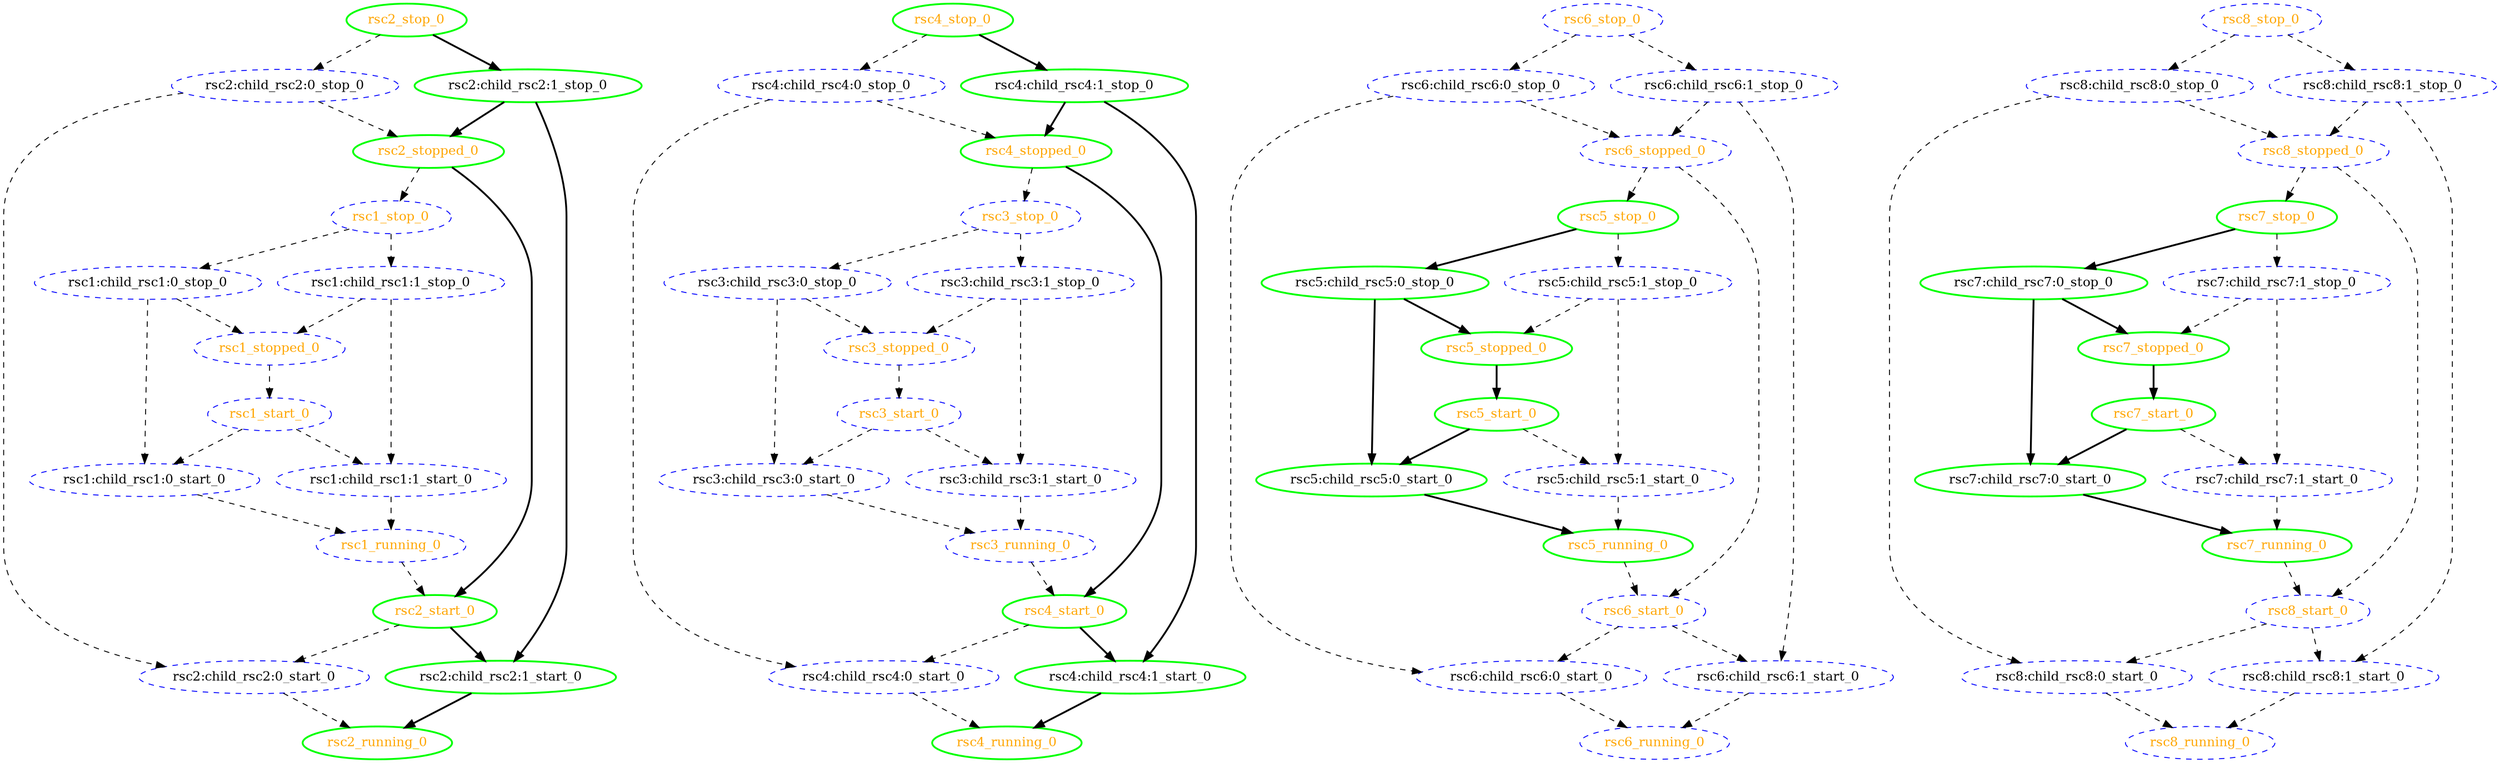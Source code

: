 digraph "g" {
	size = "30,30"
"rsc1:child_rsc1:0_stop_0" [ style="dashed" color="blue" fontcolor="black" ]
"rsc1:child_rsc1:0_start_0" [ style="dashed" color="blue" fontcolor="black" ]
"rsc1:child_rsc1:1_stop_0" [ style="dashed" color="blue" fontcolor="black" ]
"rsc1:child_rsc1:1_start_0" [ style="dashed" color="blue" fontcolor="black" ]
"rsc1_start_0" [ style="dashed" color="blue" fontcolor="orange" ]
"rsc1_running_0" [ style="dashed" color="blue" fontcolor="orange" ]
"rsc1_stop_0" [ style="dashed" color="blue" fontcolor="orange" ]
"rsc1_stopped_0" [ style="dashed" color="blue" fontcolor="orange" ]
"rsc2:child_rsc2:0_stop_0" [ style="dashed" color="blue" fontcolor="black" ]
"rsc2:child_rsc2:0_start_0" [ style="dashed" color="blue" fontcolor="black" ]
"rsc2:child_rsc2:1_stop_0" [ tooltip="node1" style=bold color="green" fontcolor="black" ]
"rsc2:child_rsc2:1_start_0" [ tooltip="node2" style=bold color="green" fontcolor="black" ]
"rsc2_start_0" [ tooltip="" style=bold color="green" fontcolor="orange" ]
"rsc2_running_0" [ tooltip="" style=bold color="green" fontcolor="orange" ]
"rsc2_stop_0" [ tooltip="" style=bold color="green" fontcolor="orange" ]
"rsc2_stopped_0" [ tooltip="" style=bold color="green" fontcolor="orange" ]
"rsc3:child_rsc3:0_stop_0" [ style="dashed" color="blue" fontcolor="black" ]
"rsc3:child_rsc3:0_start_0" [ style="dashed" color="blue" fontcolor="black" ]
"rsc3:child_rsc3:1_stop_0" [ style="dashed" color="blue" fontcolor="black" ]
"rsc3:child_rsc3:1_start_0" [ style="dashed" color="blue" fontcolor="black" ]
"rsc3_start_0" [ style="dashed" color="blue" fontcolor="orange" ]
"rsc3_running_0" [ style="dashed" color="blue" fontcolor="orange" ]
"rsc3_stop_0" [ style="dashed" color="blue" fontcolor="orange" ]
"rsc3_stopped_0" [ style="dashed" color="blue" fontcolor="orange" ]
"rsc4:child_rsc4:0_stop_0" [ style="dashed" color="blue" fontcolor="black" ]
"rsc4:child_rsc4:0_start_0" [ style="dashed" color="blue" fontcolor="black" ]
"rsc4:child_rsc4:1_stop_0" [ tooltip="node1" style=bold color="green" fontcolor="black" ]
"rsc4:child_rsc4:1_start_0" [ tooltip="node2" style=bold color="green" fontcolor="black" ]
"rsc4_start_0" [ tooltip="" style=bold color="green" fontcolor="orange" ]
"rsc4_running_0" [ tooltip="" style=bold color="green" fontcolor="orange" ]
"rsc4_stop_0" [ tooltip="" style=bold color="green" fontcolor="orange" ]
"rsc4_stopped_0" [ tooltip="" style=bold color="green" fontcolor="orange" ]
"rsc5:child_rsc5:0_stop_0" [ tooltip="node2" style=bold color="green" fontcolor="black" ]
"rsc5:child_rsc5:0_start_0" [ tooltip="node1" style=bold color="green" fontcolor="black" ]
"rsc5:child_rsc5:1_stop_0" [ style="dashed" color="blue" fontcolor="black" ]
"rsc5:child_rsc5:1_start_0" [ style="dashed" color="blue" fontcolor="black" ]
"rsc5_start_0" [ tooltip="" style=bold color="green" fontcolor="orange" ]
"rsc5_running_0" [ tooltip="" style=bold color="green" fontcolor="orange" ]
"rsc5_stop_0" [ tooltip="" style=bold color="green" fontcolor="orange" ]
"rsc5_stopped_0" [ tooltip="" style=bold color="green" fontcolor="orange" ]
"rsc6:child_rsc6:0_stop_0" [ style="dashed" color="blue" fontcolor="black" ]
"rsc6:child_rsc6:0_start_0" [ style="dashed" color="blue" fontcolor="black" ]
"rsc6:child_rsc6:1_stop_0" [ style="dashed" color="blue" fontcolor="black" ]
"rsc6:child_rsc6:1_start_0" [ style="dashed" color="blue" fontcolor="black" ]
"rsc6_start_0" [ style="dashed" color="blue" fontcolor="orange" ]
"rsc6_running_0" [ style="dashed" color="blue" fontcolor="orange" ]
"rsc6_stop_0" [ style="dashed" color="blue" fontcolor="orange" ]
"rsc6_stopped_0" [ style="dashed" color="blue" fontcolor="orange" ]
"rsc7:child_rsc7:0_stop_0" [ tooltip="node2" style=bold color="green" fontcolor="black" ]
"rsc7:child_rsc7:0_start_0" [ tooltip="node1" style=bold color="green" fontcolor="black" ]
"rsc7:child_rsc7:1_stop_0" [ style="dashed" color="blue" fontcolor="black" ]
"rsc7:child_rsc7:1_start_0" [ style="dashed" color="blue" fontcolor="black" ]
"rsc7_start_0" [ tooltip="" style=bold color="green" fontcolor="orange" ]
"rsc7_running_0" [ tooltip="" style=bold color="green" fontcolor="orange" ]
"rsc7_stop_0" [ tooltip="" style=bold color="green" fontcolor="orange" ]
"rsc7_stopped_0" [ tooltip="" style=bold color="green" fontcolor="orange" ]
"rsc8:child_rsc8:0_stop_0" [ style="dashed" color="blue" fontcolor="black" ]
"rsc8:child_rsc8:0_start_0" [ style="dashed" color="blue" fontcolor="black" ]
"rsc8:child_rsc8:1_stop_0" [ style="dashed" color="blue" fontcolor="black" ]
"rsc8:child_rsc8:1_start_0" [ style="dashed" color="blue" fontcolor="black" ]
"rsc8_start_0" [ style="dashed" color="blue" fontcolor="orange" ]
"rsc8_running_0" [ style="dashed" color="blue" fontcolor="orange" ]
"rsc8_stop_0" [ style="dashed" color="blue" fontcolor="orange" ]
"rsc8_stopped_0" [ style="dashed" color="blue" fontcolor="orange" ]
"rsc1_stop_0" -> "rsc1:child_rsc1:0_stop_0" [ style = dashed]
"rsc1:child_rsc1:0_stop_0" -> "rsc1:child_rsc1:0_start_0" [ style = dashed]
"rsc1_start_0" -> "rsc1:child_rsc1:0_start_0" [ style = dashed]
"rsc1_stop_0" -> "rsc1:child_rsc1:1_stop_0" [ style = dashed]
"rsc1:child_rsc1:1_stop_0" -> "rsc1:child_rsc1:1_start_0" [ style = dashed]
"rsc1_start_0" -> "rsc1:child_rsc1:1_start_0" [ style = dashed]
"rsc1_stopped_0" -> "rsc1_start_0" [ style = dashed]
"rsc1:child_rsc1:0_start_0" -> "rsc1_running_0" [ style = dashed]
"rsc1:child_rsc1:1_start_0" -> "rsc1_running_0" [ style = dashed]
"rsc2_stopped_0" -> "rsc1_stop_0" [ style = dashed]
"rsc1:child_rsc1:0_stop_0" -> "rsc1_stopped_0" [ style = dashed]
"rsc1:child_rsc1:1_stop_0" -> "rsc1_stopped_0" [ style = dashed]
"rsc2_stop_0" -> "rsc2:child_rsc2:0_stop_0" [ style = dashed]
"rsc2:child_rsc2:0_stop_0" -> "rsc2:child_rsc2:0_start_0" [ style = dashed]
"rsc2_start_0" -> "rsc2:child_rsc2:0_start_0" [ style = dashed]
"rsc2_stop_0" -> "rsc2:child_rsc2:1_stop_0" [ style = bold]
"rsc2:child_rsc2:1_stop_0" -> "rsc2:child_rsc2:1_start_0" [ style = bold]
"rsc2_start_0" -> "rsc2:child_rsc2:1_start_0" [ style = bold]
"rsc1_running_0" -> "rsc2_start_0" [ style = dashed]
"rsc2_stopped_0" -> "rsc2_start_0" [ style = bold]
"rsc2:child_rsc2:0_start_0" -> "rsc2_running_0" [ style = dashed]
"rsc2:child_rsc2:1_start_0" -> "rsc2_running_0" [ style = bold]
"rsc2:child_rsc2:0_stop_0" -> "rsc2_stopped_0" [ style = dashed]
"rsc2:child_rsc2:1_stop_0" -> "rsc2_stopped_0" [ style = bold]
"rsc3_stop_0" -> "rsc3:child_rsc3:0_stop_0" [ style = dashed]
"rsc3:child_rsc3:0_stop_0" -> "rsc3:child_rsc3:0_start_0" [ style = dashed]
"rsc3_start_0" -> "rsc3:child_rsc3:0_start_0" [ style = dashed]
"rsc3_stop_0" -> "rsc3:child_rsc3:1_stop_0" [ style = dashed]
"rsc3:child_rsc3:1_stop_0" -> "rsc3:child_rsc3:1_start_0" [ style = dashed]
"rsc3_start_0" -> "rsc3:child_rsc3:1_start_0" [ style = dashed]
"rsc3_stopped_0" -> "rsc3_start_0" [ style = dashed]
"rsc3:child_rsc3:0_start_0" -> "rsc3_running_0" [ style = dashed]
"rsc3:child_rsc3:1_start_0" -> "rsc3_running_0" [ style = dashed]
"rsc4_stopped_0" -> "rsc3_stop_0" [ style = dashed]
"rsc3:child_rsc3:0_stop_0" -> "rsc3_stopped_0" [ style = dashed]
"rsc3:child_rsc3:1_stop_0" -> "rsc3_stopped_0" [ style = dashed]
"rsc4_stop_0" -> "rsc4:child_rsc4:0_stop_0" [ style = dashed]
"rsc4:child_rsc4:0_stop_0" -> "rsc4:child_rsc4:0_start_0" [ style = dashed]
"rsc4_start_0" -> "rsc4:child_rsc4:0_start_0" [ style = dashed]
"rsc4_stop_0" -> "rsc4:child_rsc4:1_stop_0" [ style = bold]
"rsc4:child_rsc4:1_stop_0" -> "rsc4:child_rsc4:1_start_0" [ style = bold]
"rsc4_start_0" -> "rsc4:child_rsc4:1_start_0" [ style = bold]
"rsc3_running_0" -> "rsc4_start_0" [ style = dashed]
"rsc4_stopped_0" -> "rsc4_start_0" [ style = bold]
"rsc4:child_rsc4:0_start_0" -> "rsc4_running_0" [ style = dashed]
"rsc4:child_rsc4:1_start_0" -> "rsc4_running_0" [ style = bold]
"rsc4:child_rsc4:0_stop_0" -> "rsc4_stopped_0" [ style = dashed]
"rsc4:child_rsc4:1_stop_0" -> "rsc4_stopped_0" [ style = bold]
"rsc5_stop_0" -> "rsc5:child_rsc5:0_stop_0" [ style = bold]
"rsc5:child_rsc5:0_stop_0" -> "rsc5:child_rsc5:0_start_0" [ style = bold]
"rsc5_start_0" -> "rsc5:child_rsc5:0_start_0" [ style = bold]
"rsc5_stop_0" -> "rsc5:child_rsc5:1_stop_0" [ style = dashed]
"rsc5:child_rsc5:1_stop_0" -> "rsc5:child_rsc5:1_start_0" [ style = dashed]
"rsc5_start_0" -> "rsc5:child_rsc5:1_start_0" [ style = dashed]
"rsc5_stopped_0" -> "rsc5_start_0" [ style = bold]
"rsc5:child_rsc5:0_start_0" -> "rsc5_running_0" [ style = bold]
"rsc5:child_rsc5:1_start_0" -> "rsc5_running_0" [ style = dashed]
"rsc6_stopped_0" -> "rsc5_stop_0" [ style = dashed]
"rsc5:child_rsc5:0_stop_0" -> "rsc5_stopped_0" [ style = bold]
"rsc5:child_rsc5:1_stop_0" -> "rsc5_stopped_0" [ style = dashed]
"rsc6_stop_0" -> "rsc6:child_rsc6:0_stop_0" [ style = dashed]
"rsc6:child_rsc6:0_stop_0" -> "rsc6:child_rsc6:0_start_0" [ style = dashed]
"rsc6_start_0" -> "rsc6:child_rsc6:0_start_0" [ style = dashed]
"rsc6_stop_0" -> "rsc6:child_rsc6:1_stop_0" [ style = dashed]
"rsc6:child_rsc6:1_stop_0" -> "rsc6:child_rsc6:1_start_0" [ style = dashed]
"rsc6_start_0" -> "rsc6:child_rsc6:1_start_0" [ style = dashed]
"rsc5_running_0" -> "rsc6_start_0" [ style = dashed]
"rsc6_stopped_0" -> "rsc6_start_0" [ style = dashed]
"rsc6:child_rsc6:0_start_0" -> "rsc6_running_0" [ style = dashed]
"rsc6:child_rsc6:1_start_0" -> "rsc6_running_0" [ style = dashed]
"rsc6:child_rsc6:0_stop_0" -> "rsc6_stopped_0" [ style = dashed]
"rsc6:child_rsc6:1_stop_0" -> "rsc6_stopped_0" [ style = dashed]
"rsc7_stop_0" -> "rsc7:child_rsc7:0_stop_0" [ style = bold]
"rsc7:child_rsc7:0_stop_0" -> "rsc7:child_rsc7:0_start_0" [ style = bold]
"rsc7_start_0" -> "rsc7:child_rsc7:0_start_0" [ style = bold]
"rsc7_stop_0" -> "rsc7:child_rsc7:1_stop_0" [ style = dashed]
"rsc7:child_rsc7:1_stop_0" -> "rsc7:child_rsc7:1_start_0" [ style = dashed]
"rsc7_start_0" -> "rsc7:child_rsc7:1_start_0" [ style = dashed]
"rsc7_stopped_0" -> "rsc7_start_0" [ style = bold]
"rsc7:child_rsc7:0_start_0" -> "rsc7_running_0" [ style = bold]
"rsc7:child_rsc7:1_start_0" -> "rsc7_running_0" [ style = dashed]
"rsc8_stopped_0" -> "rsc7_stop_0" [ style = dashed]
"rsc7:child_rsc7:0_stop_0" -> "rsc7_stopped_0" [ style = bold]
"rsc7:child_rsc7:1_stop_0" -> "rsc7_stopped_0" [ style = dashed]
"rsc8_stop_0" -> "rsc8:child_rsc8:0_stop_0" [ style = dashed]
"rsc8:child_rsc8:0_stop_0" -> "rsc8:child_rsc8:0_start_0" [ style = dashed]
"rsc8_start_0" -> "rsc8:child_rsc8:0_start_0" [ style = dashed]
"rsc8_stop_0" -> "rsc8:child_rsc8:1_stop_0" [ style = dashed]
"rsc8:child_rsc8:1_stop_0" -> "rsc8:child_rsc8:1_start_0" [ style = dashed]
"rsc8_start_0" -> "rsc8:child_rsc8:1_start_0" [ style = dashed]
"rsc7_running_0" -> "rsc8_start_0" [ style = dashed]
"rsc8_stopped_0" -> "rsc8_start_0" [ style = dashed]
"rsc8:child_rsc8:0_start_0" -> "rsc8_running_0" [ style = dashed]
"rsc8:child_rsc8:1_start_0" -> "rsc8_running_0" [ style = dashed]
"rsc8:child_rsc8:0_stop_0" -> "rsc8_stopped_0" [ style = dashed]
"rsc8:child_rsc8:1_stop_0" -> "rsc8_stopped_0" [ style = dashed]
}
